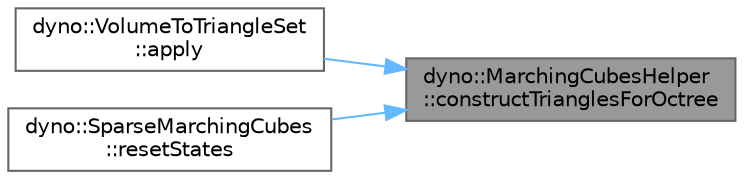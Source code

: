 digraph "dyno::MarchingCubesHelper::constructTrianglesForOctree"
{
 // LATEX_PDF_SIZE
  bgcolor="transparent";
  edge [fontname=Helvetica,fontsize=10,labelfontname=Helvetica,labelfontsize=10];
  node [fontname=Helvetica,fontsize=10,shape=box,height=0.2,width=0.4];
  rankdir="RL";
  Node1 [id="Node000001",label="dyno::MarchingCubesHelper\l::constructTrianglesForOctree",height=0.2,width=0.4,color="gray40", fillcolor="grey60", style="filled", fontcolor="black",tooltip=" "];
  Node1 -> Node2 [id="edge1_Node000001_Node000002",dir="back",color="steelblue1",style="solid",tooltip=" "];
  Node2 [id="Node000002",label="dyno::VolumeToTriangleSet\l::apply",height=0.2,width=0.4,color="grey40", fillcolor="white", style="filled",URL="$classdyno_1_1_volume_to_triangle_set.html#affecf8b33f2354ca7f7609f88c6f6ec9",tooltip=" "];
  Node1 -> Node3 [id="edge2_Node000001_Node000003",dir="back",color="steelblue1",style="solid",tooltip=" "];
  Node3 [id="Node000003",label="dyno::SparseMarchingCubes\l::resetStates",height=0.2,width=0.4,color="grey40", fillcolor="white", style="filled",URL="$classdyno_1_1_sparse_marching_cubes.html#a281acbe6ac2fa6dda3d1beefe5a3ae98",tooltip=" "];
}
